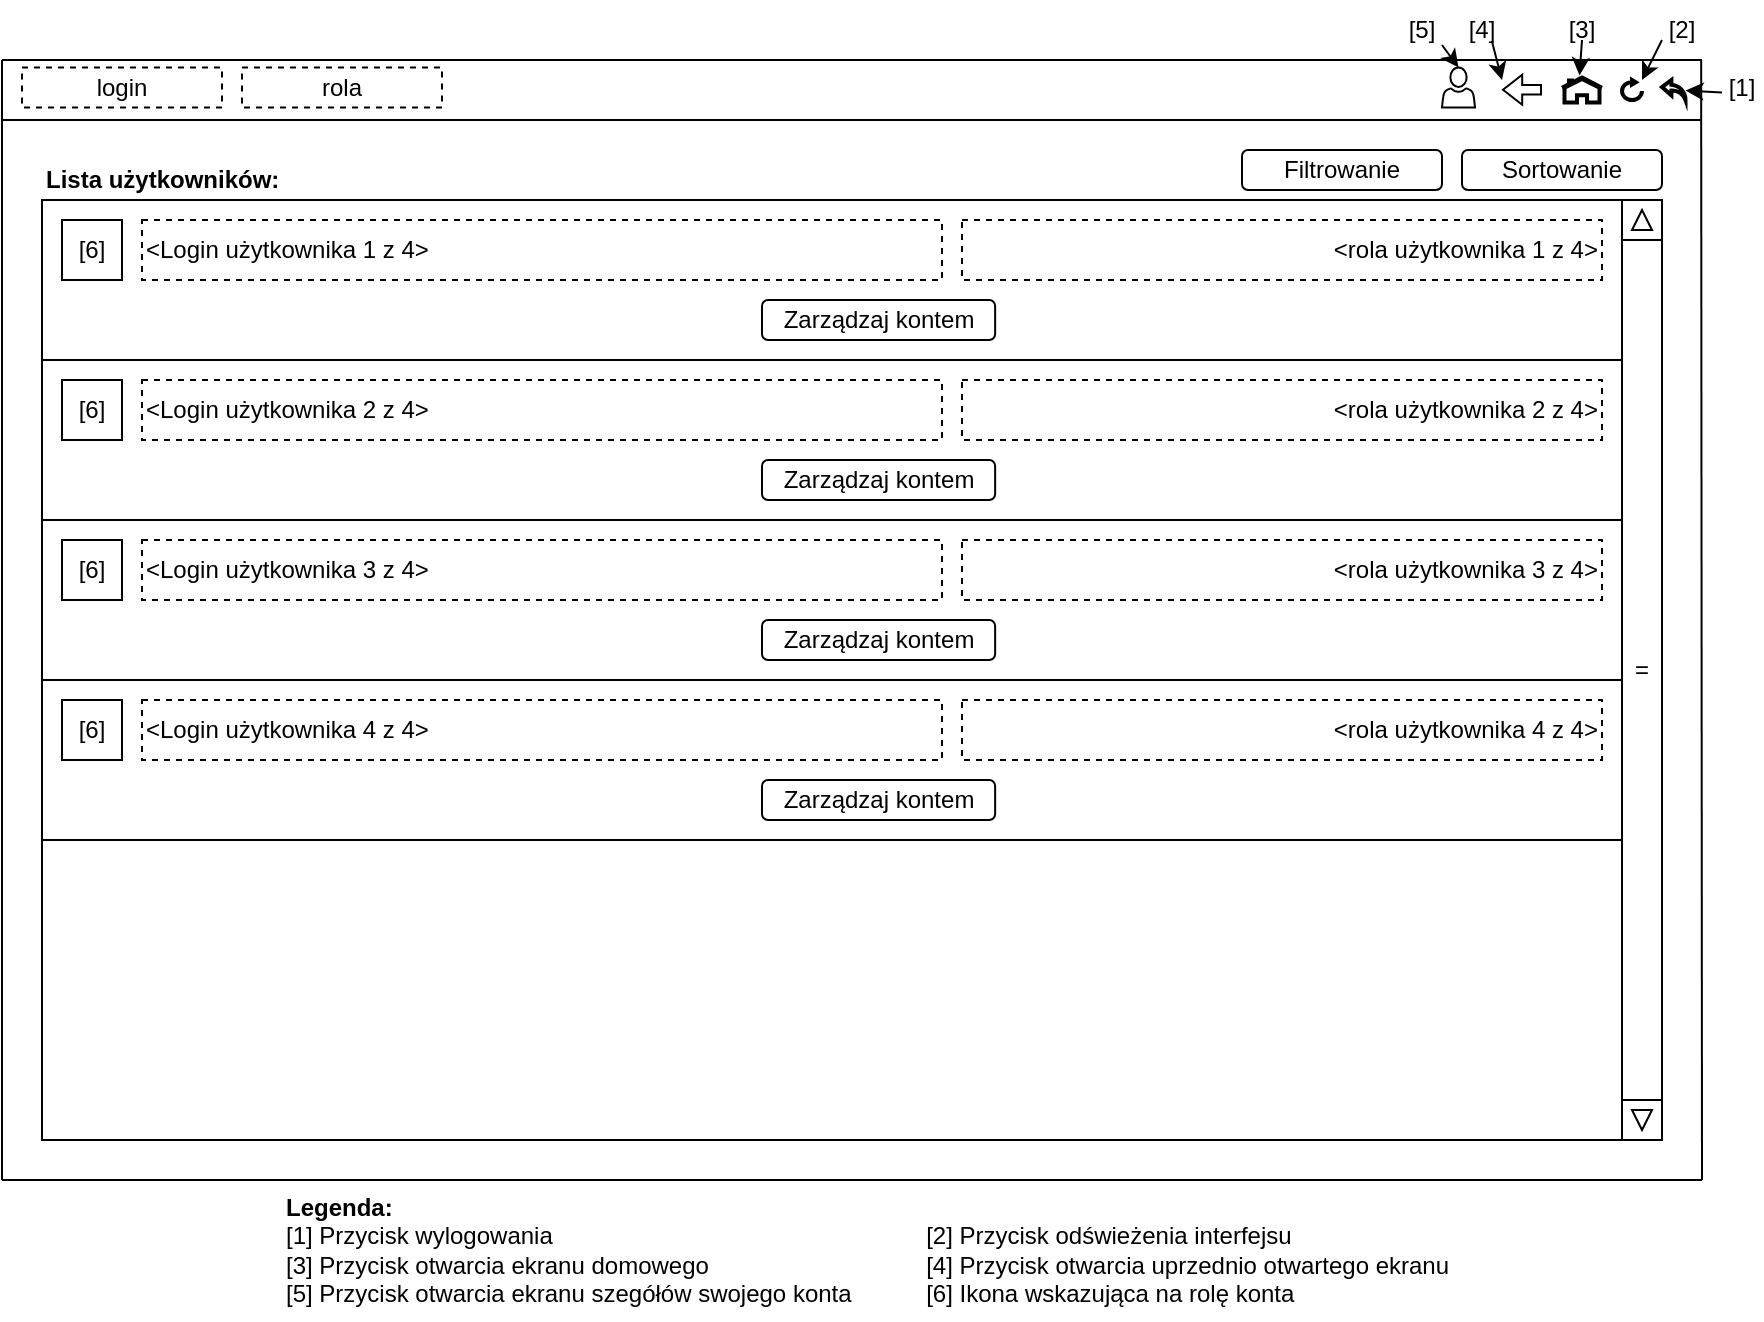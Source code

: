 <mxfile version="22.0.2" type="device">
  <diagram name="Strona-1" id="h2WLkj2qyGADKgaHyaSV">
    <mxGraphModel dx="1418" dy="828" grid="1" gridSize="10" guides="1" tooltips="1" connect="1" arrows="1" fold="1" page="1" pageScale="1" pageWidth="827" pageHeight="1169" math="0" shadow="0">
      <root>
        <mxCell id="0" />
        <mxCell id="1" parent="0" />
        <mxCell id="EYUodT9akqzmMVGfxFc3-3" value="&lt;b&gt;Lista użytkowników:&lt;/b&gt;" style="text;html=1;strokeColor=none;fillColor=none;align=left;verticalAlign=middle;whiteSpace=wrap;rounded=0;" parent="1" vertex="1">
          <mxGeometry x="30" y="265" width="190" height="30" as="geometry" />
        </mxCell>
        <mxCell id="EYUodT9akqzmMVGfxFc3-4" value="" style="endArrow=none;html=1;rounded=0;" parent="1" edge="1">
          <mxGeometry width="50" height="50" relative="1" as="geometry">
            <mxPoint x="10" y="220" as="sourcePoint" />
            <mxPoint x="860" y="220" as="targetPoint" />
          </mxGeometry>
        </mxCell>
        <mxCell id="EYUodT9akqzmMVGfxFc3-5" value="" style="endArrow=none;html=1;rounded=0;" parent="1" edge="1">
          <mxGeometry width="50" height="50" relative="1" as="geometry">
            <mxPoint x="10" y="780" as="sourcePoint" />
            <mxPoint x="10" y="220" as="targetPoint" />
          </mxGeometry>
        </mxCell>
        <mxCell id="EYUodT9akqzmMVGfxFc3-6" value="" style="endArrow=none;html=1;rounded=0;" parent="1" edge="1">
          <mxGeometry width="50" height="50" relative="1" as="geometry">
            <mxPoint x="10" y="250" as="sourcePoint" />
            <mxPoint x="860" y="250" as="targetPoint" />
          </mxGeometry>
        </mxCell>
        <mxCell id="EYUodT9akqzmMVGfxFc3-13" value="" style="endArrow=none;html=1;rounded=0;" parent="1" edge="1">
          <mxGeometry width="50" height="50" relative="1" as="geometry">
            <mxPoint x="860" y="780" as="sourcePoint" />
            <mxPoint x="859.58" y="220" as="targetPoint" />
          </mxGeometry>
        </mxCell>
        <mxCell id="EYUodT9akqzmMVGfxFc3-34" value="" style="endArrow=none;html=1;rounded=0;fontFamily=Helvetica;fontSize=12;fontColor=default;" parent="1" edge="1">
          <mxGeometry width="50" height="50" relative="1" as="geometry">
            <mxPoint x="10" y="780" as="sourcePoint" />
            <mxPoint x="860" y="780" as="targetPoint" />
          </mxGeometry>
        </mxCell>
        <mxCell id="DOHr0hYEis4pRiLcCh-8-1" value="login" style="rounded=0;whiteSpace=wrap;html=1;dashed=1;" parent="1" vertex="1">
          <mxGeometry x="20" y="223.75" width="100" height="20" as="geometry" />
        </mxCell>
        <mxCell id="DOHr0hYEis4pRiLcCh-8-2" value="rola" style="rounded=0;whiteSpace=wrap;html=1;dashed=1;" parent="1" vertex="1">
          <mxGeometry x="130" y="223.75" width="100" height="20" as="geometry" />
        </mxCell>
        <mxCell id="DOHr0hYEis4pRiLcCh-8-3" value="" style="rounded=0;whiteSpace=wrap;html=1;" parent="1" vertex="1">
          <mxGeometry x="30" y="290" width="790" height="470" as="geometry" />
        </mxCell>
        <mxCell id="DOHr0hYEis4pRiLcCh-8-4" value="" style="rounded=0;whiteSpace=wrap;html=1;" parent="1" vertex="1">
          <mxGeometry x="820" y="290" width="20" height="450" as="geometry" />
        </mxCell>
        <mxCell id="DOHr0hYEis4pRiLcCh-8-5" value="" style="whiteSpace=wrap;html=1;aspect=fixed;" parent="1" vertex="1">
          <mxGeometry x="820" y="290" width="20" height="20" as="geometry" />
        </mxCell>
        <mxCell id="DOHr0hYEis4pRiLcCh-8-6" value="" style="whiteSpace=wrap;html=1;aspect=fixed;" parent="1" vertex="1">
          <mxGeometry x="820" y="740" width="20" height="20" as="geometry" />
        </mxCell>
        <mxCell id="DOHr0hYEis4pRiLcCh-8-7" value="" style="triangle;whiteSpace=wrap;html=1;rotation=-90;" parent="1" vertex="1">
          <mxGeometry x="825" y="295" width="10" height="10" as="geometry" />
        </mxCell>
        <mxCell id="DOHr0hYEis4pRiLcCh-8-8" value="" style="triangle;whiteSpace=wrap;html=1;rotation=90;" parent="1" vertex="1">
          <mxGeometry x="825" y="745" width="10" height="10" as="geometry" />
        </mxCell>
        <mxCell id="DOHr0hYEis4pRiLcCh-8-10" value="=" style="rounded=0;whiteSpace=wrap;html=1;" parent="1" vertex="1">
          <mxGeometry x="820" y="310" width="20" height="430" as="geometry" />
        </mxCell>
        <mxCell id="LAWEO0FFbo_tGgebEz2V-5" value="" style="group" parent="1" vertex="1" connectable="0">
          <mxGeometry x="30" y="290" width="790" height="90" as="geometry" />
        </mxCell>
        <mxCell id="LAWEO0FFbo_tGgebEz2V-27" value="" style="group" parent="LAWEO0FFbo_tGgebEz2V-5" vertex="1" connectable="0">
          <mxGeometry width="790" height="90" as="geometry" />
        </mxCell>
        <mxCell id="LAWEO0FFbo_tGgebEz2V-2" value="" style="rounded=0;whiteSpace=wrap;html=1;" parent="LAWEO0FFbo_tGgebEz2V-27" vertex="1">
          <mxGeometry width="790" height="80" as="geometry" />
        </mxCell>
        <mxCell id="LAWEO0FFbo_tGgebEz2V-3" value="&amp;lt;Login użytkownika 1 z 4&amp;gt;" style="text;html=1;strokeColor=default;fillColor=none;align=left;verticalAlign=middle;whiteSpace=wrap;rounded=0;dashed=1;" parent="LAWEO0FFbo_tGgebEz2V-27" vertex="1">
          <mxGeometry x="50" y="10" width="400" height="30" as="geometry" />
        </mxCell>
        <mxCell id="LAWEO0FFbo_tGgebEz2V-4" value="&amp;lt;rola użytkownika 1 z 4&amp;gt;" style="text;html=1;strokeColor=default;fillColor=none;align=right;verticalAlign=middle;whiteSpace=wrap;rounded=0;dashed=1;" parent="LAWEO0FFbo_tGgebEz2V-27" vertex="1">
          <mxGeometry x="460" y="10" width="320" height="30" as="geometry" />
        </mxCell>
        <mxCell id="LAWEO0FFbo_tGgebEz2V-26" value="Zarządzaj kontem" style="rounded=1;whiteSpace=wrap;html=1;" parent="LAWEO0FFbo_tGgebEz2V-27" vertex="1">
          <mxGeometry x="360" y="50" width="116.57" height="20" as="geometry" />
        </mxCell>
        <mxCell id="Jf_qNZeHzLJREvACbTD8-1" value="[6]" style="whiteSpace=wrap;html=1;aspect=fixed;" parent="LAWEO0FFbo_tGgebEz2V-27" vertex="1">
          <mxGeometry x="10.001" y="10" width="30" height="30" as="geometry" />
        </mxCell>
        <mxCell id="yJqh17I6nOIo1jTq-X0E-10" value="" style="group" parent="1" vertex="1" connectable="0">
          <mxGeometry x="30" y="370" width="790" height="90" as="geometry" />
        </mxCell>
        <mxCell id="yJqh17I6nOIo1jTq-X0E-11" value="" style="rounded=0;whiteSpace=wrap;html=1;" parent="yJqh17I6nOIo1jTq-X0E-10" vertex="1">
          <mxGeometry width="790" height="80" as="geometry" />
        </mxCell>
        <mxCell id="yJqh17I6nOIo1jTq-X0E-12" value="&amp;lt;Login użytkownika 2 z 4&amp;gt;" style="text;html=1;strokeColor=default;fillColor=none;align=left;verticalAlign=middle;whiteSpace=wrap;rounded=0;dashed=1;" parent="yJqh17I6nOIo1jTq-X0E-10" vertex="1">
          <mxGeometry x="50" y="10" width="400" height="30" as="geometry" />
        </mxCell>
        <mxCell id="yJqh17I6nOIo1jTq-X0E-13" value="&amp;lt;rola użytkownika 2 z 4&amp;gt;" style="text;html=1;strokeColor=default;fillColor=none;align=right;verticalAlign=middle;whiteSpace=wrap;rounded=0;dashed=1;" parent="yJqh17I6nOIo1jTq-X0E-10" vertex="1">
          <mxGeometry x="460" y="10" width="320" height="30" as="geometry" />
        </mxCell>
        <mxCell id="yJqh17I6nOIo1jTq-X0E-14" value="Zarządzaj kontem" style="rounded=1;whiteSpace=wrap;html=1;" parent="yJqh17I6nOIo1jTq-X0E-10" vertex="1">
          <mxGeometry x="360" y="50" width="116.57" height="20" as="geometry" />
        </mxCell>
        <mxCell id="yJqh17I6nOIo1jTq-X0E-15" value="[6]" style="whiteSpace=wrap;html=1;aspect=fixed;" parent="yJqh17I6nOIo1jTq-X0E-10" vertex="1">
          <mxGeometry x="10.001" y="10" width="30" height="30" as="geometry" />
        </mxCell>
        <mxCell id="yJqh17I6nOIo1jTq-X0E-17" value="" style="group" parent="1" vertex="1" connectable="0">
          <mxGeometry x="30" y="450" width="790" height="90" as="geometry" />
        </mxCell>
        <mxCell id="yJqh17I6nOIo1jTq-X0E-18" value="" style="rounded=0;whiteSpace=wrap;html=1;" parent="yJqh17I6nOIo1jTq-X0E-17" vertex="1">
          <mxGeometry width="790" height="80" as="geometry" />
        </mxCell>
        <mxCell id="yJqh17I6nOIo1jTq-X0E-19" value="&amp;lt;Login użytkownika 3 z 4&amp;gt;" style="text;html=1;strokeColor=default;fillColor=none;align=left;verticalAlign=middle;whiteSpace=wrap;rounded=0;dashed=1;" parent="yJqh17I6nOIo1jTq-X0E-17" vertex="1">
          <mxGeometry x="50" y="10" width="400" height="30" as="geometry" />
        </mxCell>
        <mxCell id="yJqh17I6nOIo1jTq-X0E-20" value="&amp;lt;rola użytkownika 3 z 4&amp;gt;" style="text;html=1;strokeColor=default;fillColor=none;align=right;verticalAlign=middle;whiteSpace=wrap;rounded=0;dashed=1;" parent="yJqh17I6nOIo1jTq-X0E-17" vertex="1">
          <mxGeometry x="460" y="10" width="320" height="30" as="geometry" />
        </mxCell>
        <mxCell id="yJqh17I6nOIo1jTq-X0E-21" value="Zarządzaj kontem" style="rounded=1;whiteSpace=wrap;html=1;" parent="yJqh17I6nOIo1jTq-X0E-17" vertex="1">
          <mxGeometry x="360" y="50" width="116.57" height="20" as="geometry" />
        </mxCell>
        <mxCell id="yJqh17I6nOIo1jTq-X0E-22" value="[6]" style="whiteSpace=wrap;html=1;aspect=fixed;" parent="yJqh17I6nOIo1jTq-X0E-17" vertex="1">
          <mxGeometry x="10.001" y="10" width="30" height="30" as="geometry" />
        </mxCell>
        <mxCell id="yJqh17I6nOIo1jTq-X0E-24" value="" style="group" parent="1" vertex="1" connectable="0">
          <mxGeometry x="30" y="530" width="790" height="90" as="geometry" />
        </mxCell>
        <mxCell id="yJqh17I6nOIo1jTq-X0E-25" value="" style="rounded=0;whiteSpace=wrap;html=1;" parent="yJqh17I6nOIo1jTq-X0E-24" vertex="1">
          <mxGeometry width="790" height="80" as="geometry" />
        </mxCell>
        <mxCell id="yJqh17I6nOIo1jTq-X0E-26" value="&amp;lt;Login użytkownika 4 z 4&amp;gt;" style="text;html=1;strokeColor=default;fillColor=none;align=left;verticalAlign=middle;whiteSpace=wrap;rounded=0;dashed=1;" parent="yJqh17I6nOIo1jTq-X0E-24" vertex="1">
          <mxGeometry x="50" y="10" width="400" height="30" as="geometry" />
        </mxCell>
        <mxCell id="yJqh17I6nOIo1jTq-X0E-27" value="&amp;lt;rola użytkownika 4 z 4&amp;gt;" style="text;html=1;strokeColor=default;fillColor=none;align=right;verticalAlign=middle;whiteSpace=wrap;rounded=0;dashed=1;" parent="yJqh17I6nOIo1jTq-X0E-24" vertex="1">
          <mxGeometry x="460" y="10" width="320" height="30" as="geometry" />
        </mxCell>
        <mxCell id="yJqh17I6nOIo1jTq-X0E-28" value="Zarządzaj kontem" style="rounded=1;whiteSpace=wrap;html=1;" parent="yJqh17I6nOIo1jTq-X0E-24" vertex="1">
          <mxGeometry x="360" y="50" width="116.57" height="20" as="geometry" />
        </mxCell>
        <mxCell id="yJqh17I6nOIo1jTq-X0E-29" value="[6]" style="whiteSpace=wrap;html=1;aspect=fixed;" parent="yJqh17I6nOIo1jTq-X0E-24" vertex="1">
          <mxGeometry x="10.001" y="10" width="30" height="30" as="geometry" />
        </mxCell>
        <mxCell id="yJqh17I6nOIo1jTq-X0E-30" value="Filtrowanie" style="rounded=1;whiteSpace=wrap;html=1;" parent="1" vertex="1">
          <mxGeometry x="630" y="265" width="100" height="20" as="geometry" />
        </mxCell>
        <mxCell id="yJqh17I6nOIo1jTq-X0E-31" value="Sortowanie" style="rounded=1;whiteSpace=wrap;html=1;" parent="1" vertex="1">
          <mxGeometry x="740" y="265" width="100" height="20" as="geometry" />
        </mxCell>
        <mxCell id="MShHFfUQuio3h0e7G-e7-1" value="" style="html=1;verticalLabelPosition=bottom;align=center;labelBackgroundColor=#ffffff;verticalAlign=top;strokeWidth=2;shadow=0;dashed=0;shape=mxgraph.ios7.icons.home;" vertex="1" parent="1">
          <mxGeometry x="790" y="228.75" width="20" height="12.5" as="geometry" />
        </mxCell>
        <mxCell id="MShHFfUQuio3h0e7G-e7-2" value="" style="html=1;verticalLabelPosition=bottom;align=center;labelBackgroundColor=#ffffff;verticalAlign=top;strokeWidth=2;shadow=0;dashed=0;shape=mxgraph.ios7.icons.back;fontFamily=Helvetica;fontSize=12;" vertex="1" parent="1">
          <mxGeometry x="840" y="230" width="11.76" height="10" as="geometry" />
        </mxCell>
        <mxCell id="MShHFfUQuio3h0e7G-e7-3" value="" style="html=1;verticalLabelPosition=bottom;align=center;labelBackgroundColor=#ffffff;verticalAlign=top;strokeWidth=2;shadow=0;dashed=0;shape=mxgraph.ios7.icons.reload;fontFamily=Helvetica;fontSize=12;" vertex="1" parent="1">
          <mxGeometry x="820" y="230" width="10" height="10" as="geometry" />
        </mxCell>
        <mxCell id="MShHFfUQuio3h0e7G-e7-4" value="[1]" style="text;html=1;strokeColor=none;fillColor=none;align=center;verticalAlign=middle;whiteSpace=wrap;rounded=0;fontSize=12;fontFamily=Helvetica;fontColor=default;" vertex="1" parent="1">
          <mxGeometry x="870" y="228.75" width="20" height="10" as="geometry" />
        </mxCell>
        <mxCell id="MShHFfUQuio3h0e7G-e7-5" value="" style="endArrow=classic;html=1;rounded=0;fontFamily=Helvetica;fontSize=12;fontColor=default;exitX=0;exitY=0.75;exitDx=0;exitDy=0;" edge="1" parent="1" source="MShHFfUQuio3h0e7G-e7-4" target="MShHFfUQuio3h0e7G-e7-2">
          <mxGeometry width="50" height="50" relative="1" as="geometry">
            <mxPoint x="790" y="200" as="sourcePoint" />
            <mxPoint x="840" y="150" as="targetPoint" />
          </mxGeometry>
        </mxCell>
        <mxCell id="MShHFfUQuio3h0e7G-e7-6" value="" style="shape=flexArrow;endArrow=classic;html=1;rounded=0;fontFamily=Helvetica;fontSize=12;fontColor=default;startWidth=9.302;endWidth=9.302;startSize=5.426;endSize=2.867;width=4.651;" edge="1" parent="1">
          <mxGeometry width="50" height="50" relative="1" as="geometry">
            <mxPoint x="780" y="234.88" as="sourcePoint" />
            <mxPoint x="760" y="234.88" as="targetPoint" />
          </mxGeometry>
        </mxCell>
        <mxCell id="MShHFfUQuio3h0e7G-e7-7" value="[2]" style="text;html=1;strokeColor=none;fillColor=none;align=center;verticalAlign=middle;whiteSpace=wrap;rounded=0;fontSize=12;fontFamily=Helvetica;fontColor=default;" vertex="1" parent="1">
          <mxGeometry x="830" y="200" width="40" height="10" as="geometry" />
        </mxCell>
        <mxCell id="MShHFfUQuio3h0e7G-e7-8" value="" style="endArrow=classic;html=1;rounded=0;fontFamily=Helvetica;fontSize=12;fontColor=default;exitX=0.25;exitY=1;exitDx=0;exitDy=0;entryX=1;entryY=0;entryDx=0;entryDy=0;entryPerimeter=0;" edge="1" parent="1" source="MShHFfUQuio3h0e7G-e7-7" target="MShHFfUQuio3h0e7G-e7-3">
          <mxGeometry width="50" height="50" relative="1" as="geometry">
            <mxPoint x="780" y="230" as="sourcePoint" />
            <mxPoint x="830" y="180" as="targetPoint" />
          </mxGeometry>
        </mxCell>
        <mxCell id="MShHFfUQuio3h0e7G-e7-9" value="[3]" style="text;html=1;strokeColor=none;fillColor=none;align=center;verticalAlign=middle;whiteSpace=wrap;rounded=0;fontSize=12;fontFamily=Helvetica;fontColor=default;" vertex="1" parent="1">
          <mxGeometry x="790" y="200" width="20" height="10" as="geometry" />
        </mxCell>
        <mxCell id="MShHFfUQuio3h0e7G-e7-10" value="" style="endArrow=classic;html=1;rounded=0;fontFamily=Helvetica;fontSize=12;fontColor=default;entryX=0.437;entryY=-0.082;entryDx=0;entryDy=0;entryPerimeter=0;exitX=0.5;exitY=1;exitDx=0;exitDy=0;" edge="1" parent="1" source="MShHFfUQuio3h0e7G-e7-9" target="MShHFfUQuio3h0e7G-e7-1">
          <mxGeometry width="50" height="50" relative="1" as="geometry">
            <mxPoint x="810" y="160" as="sourcePoint" />
            <mxPoint x="800" y="170" as="targetPoint" />
          </mxGeometry>
        </mxCell>
        <mxCell id="MShHFfUQuio3h0e7G-e7-11" value="[4]" style="text;html=1;strokeColor=none;fillColor=none;align=center;verticalAlign=middle;whiteSpace=wrap;rounded=0;fontSize=12;fontFamily=Helvetica;fontColor=default;" vertex="1" parent="1">
          <mxGeometry x="740" y="200" width="20" height="10" as="geometry" />
        </mxCell>
        <mxCell id="MShHFfUQuio3h0e7G-e7-12" value="" style="endArrow=classic;html=1;rounded=0;fontFamily=Helvetica;fontSize=12;fontColor=default;exitX=0.748;exitY=1.065;exitDx=0;exitDy=0;exitPerimeter=0;" edge="1" parent="1" source="MShHFfUQuio3h0e7G-e7-11">
          <mxGeometry width="50" height="50" relative="1" as="geometry">
            <mxPoint x="720" y="230" as="sourcePoint" />
            <mxPoint x="760" y="230" as="targetPoint" />
          </mxGeometry>
        </mxCell>
        <mxCell id="MShHFfUQuio3h0e7G-e7-13" value="" style="sketch=0;pointerEvents=1;shadow=0;dashed=0;html=1;labelPosition=center;verticalLabelPosition=bottom;verticalAlign=top;align=center;shape=mxgraph.mscae.intune.account_portal" vertex="1" parent="1">
          <mxGeometry x="730" y="223.75" width="16.5" height="20" as="geometry" />
        </mxCell>
        <mxCell id="MShHFfUQuio3h0e7G-e7-14" value="[5]" style="text;html=1;strokeColor=none;fillColor=none;align=center;verticalAlign=middle;whiteSpace=wrap;rounded=0;" vertex="1" parent="1">
          <mxGeometry x="710" y="190" width="20" height="30" as="geometry" />
        </mxCell>
        <mxCell id="MShHFfUQuio3h0e7G-e7-15" value="" style="endArrow=classic;html=1;rounded=0;exitX=1;exitY=0.75;exitDx=0;exitDy=0;entryX=0.5;entryY=0;entryDx=0;entryDy=0;entryPerimeter=0;" edge="1" parent="1" source="MShHFfUQuio3h0e7G-e7-14" target="MShHFfUQuio3h0e7G-e7-13">
          <mxGeometry width="50" height="50" relative="1" as="geometry">
            <mxPoint x="680" y="240" as="sourcePoint" />
            <mxPoint x="730" y="190" as="targetPoint" />
          </mxGeometry>
        </mxCell>
        <mxCell id="MShHFfUQuio3h0e7G-e7-16" value="&lt;b&gt;Legenda:&lt;/b&gt;&lt;br&gt;[1] Przycisk wylogowania&lt;span style=&quot;white-space: pre;&quot;&gt;&#x9;&lt;/span&gt;&lt;span style=&quot;white-space: pre;&quot;&gt;&#x9;&lt;span style=&quot;white-space: pre;&quot;&gt;&#x9;&lt;/span&gt;&lt;span style=&quot;white-space: pre;&quot;&gt;&#x9;&lt;span style=&quot;white-space: pre;&quot;&gt;&#x9;&lt;/span&gt;&lt;span style=&quot;white-space: pre;&quot;&gt;&#x9;&lt;span style=&quot;white-space: pre;&quot;&gt;&#x9;&lt;/span&gt;&lt;/span&gt;&lt;/span&gt;&lt;/span&gt;[2] Przycisk odświeżenia interfejsu&lt;br&gt;[3] Przycisk otwarcia ekranu domowego&lt;span style=&quot;white-space: pre;&quot;&gt;&#x9;&lt;/span&gt;&lt;span style=&quot;white-space: pre;&quot;&gt;&#x9;&lt;span style=&quot;white-space: pre;&quot;&gt;&#x9;&lt;/span&gt;&lt;span style=&quot;white-space: pre;&quot;&gt;&#x9;&lt;/span&gt;&lt;span style=&quot;white-space: pre;&quot;&gt;&#x9;&lt;/span&gt;&lt;/span&gt;[4] Przycisk otwarcia uprzednio otwartego ekranu&lt;br&gt;[5] Przycisk otwarcia ekranu szegółów swojego konta&lt;span style=&quot;white-space: pre;&quot;&gt;&#x9;&lt;span style=&quot;white-space: pre;&quot;&gt;&#x9;&lt;/span&gt;[&lt;/span&gt;6] Ikona wskazująca na rolę konta&lt;span style=&quot;white-space: pre;&quot;&gt;&#x9;&lt;/span&gt;" style="text;html=1;align=left;verticalAlign=middle;resizable=0;points=[];autosize=1;strokeColor=none;fillColor=none;dashed=1;" vertex="1" parent="1">
          <mxGeometry x="150" y="780" width="610" height="70" as="geometry" />
        </mxCell>
      </root>
    </mxGraphModel>
  </diagram>
</mxfile>

